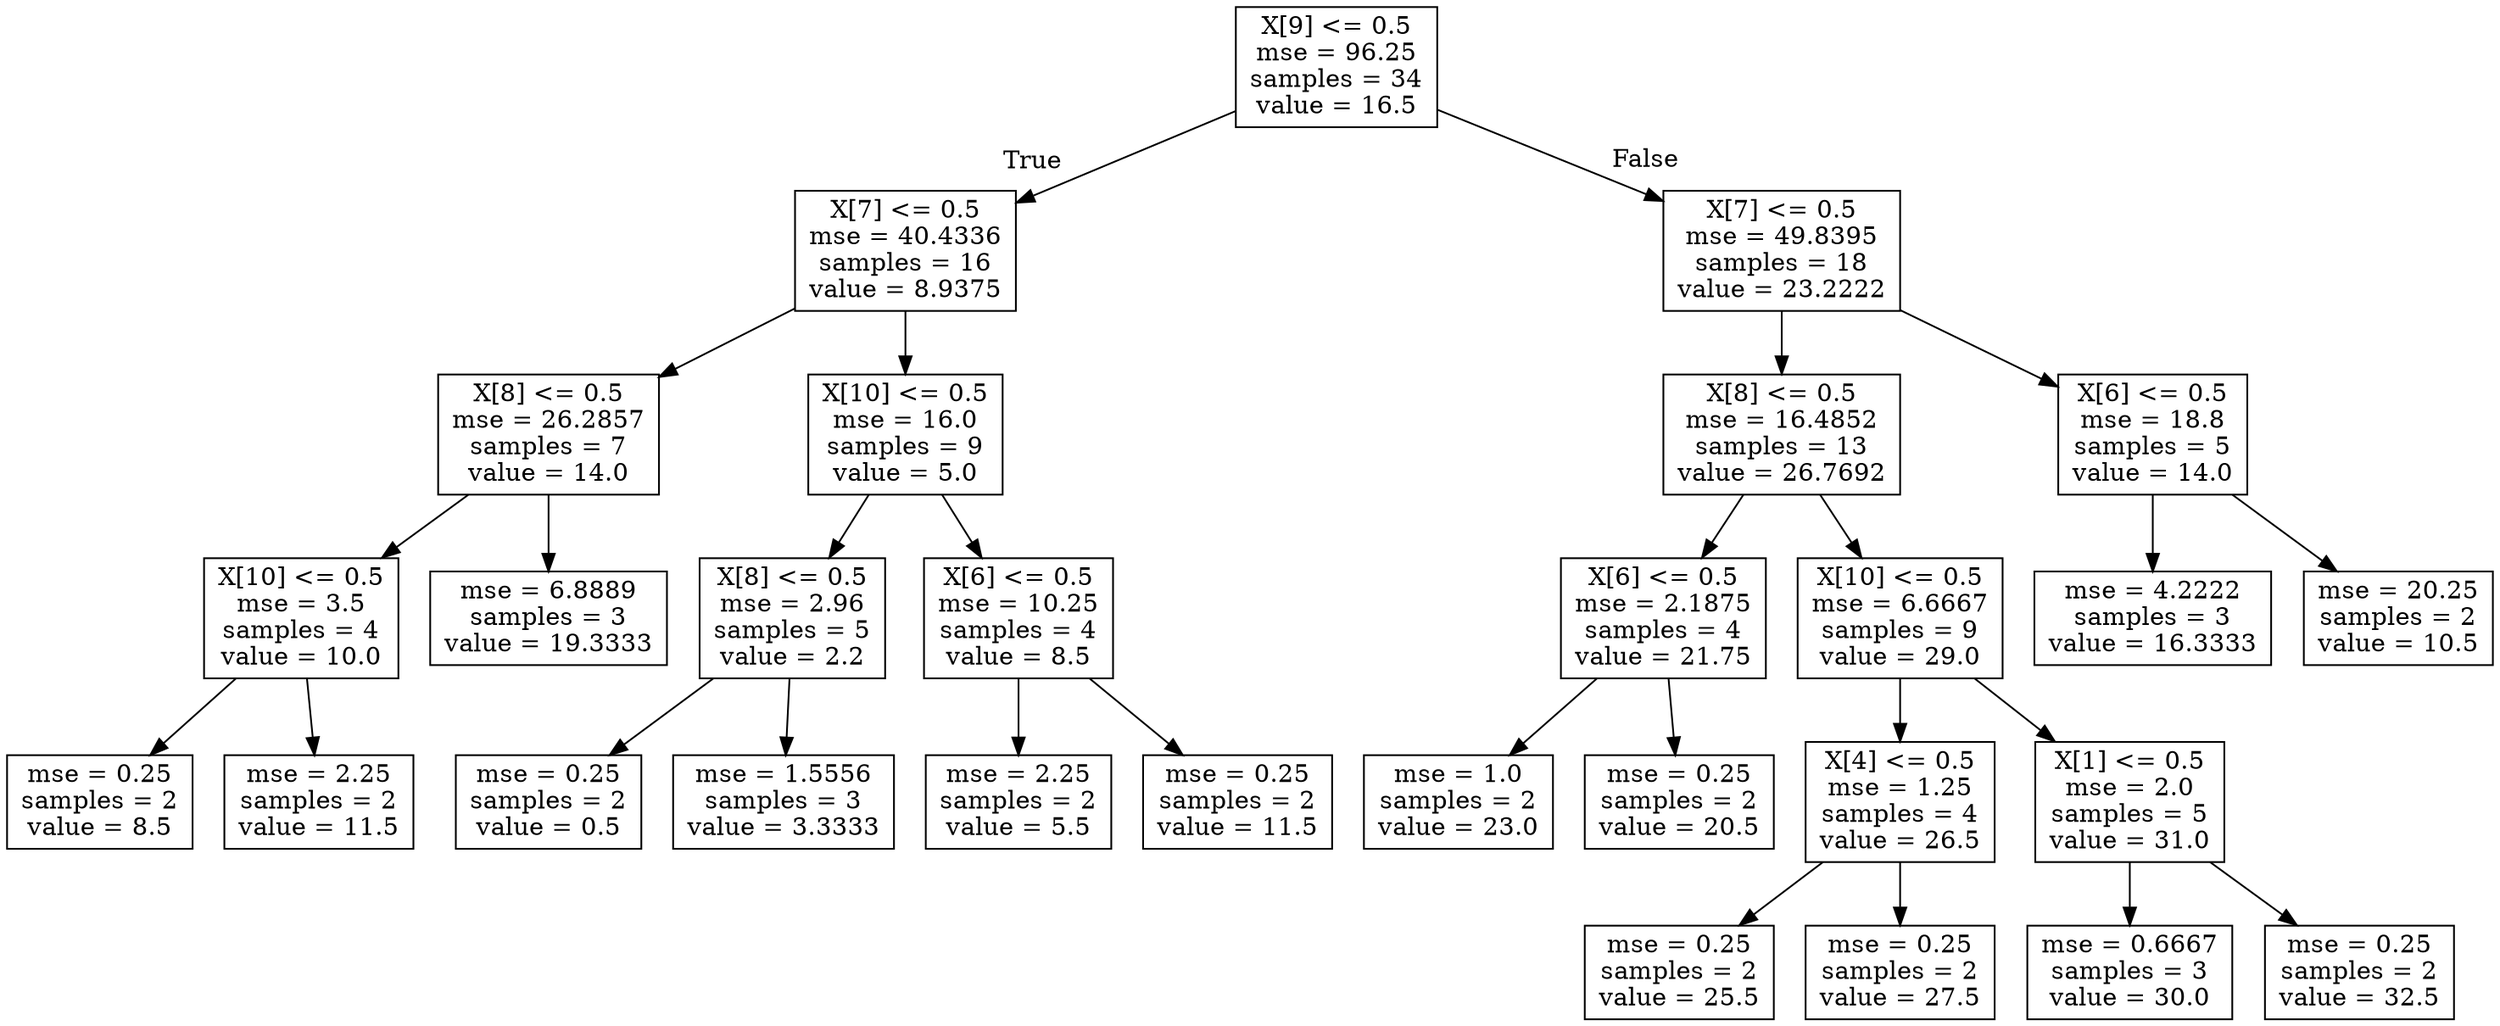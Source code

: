 digraph Tree {
node [shape=box] ;
0 [label="X[9] <= 0.5\nmse = 96.25\nsamples = 34\nvalue = 16.5"] ;
1 [label="X[7] <= 0.5\nmse = 40.4336\nsamples = 16\nvalue = 8.9375"] ;
0 -> 1 [labeldistance=2.5, labelangle=45, headlabel="True"] ;
2 [label="X[8] <= 0.5\nmse = 26.2857\nsamples = 7\nvalue = 14.0"] ;
1 -> 2 ;
3 [label="X[10] <= 0.5\nmse = 3.5\nsamples = 4\nvalue = 10.0"] ;
2 -> 3 ;
4 [label="mse = 0.25\nsamples = 2\nvalue = 8.5"] ;
3 -> 4 ;
5 [label="mse = 2.25\nsamples = 2\nvalue = 11.5"] ;
3 -> 5 ;
6 [label="mse = 6.8889\nsamples = 3\nvalue = 19.3333"] ;
2 -> 6 ;
7 [label="X[10] <= 0.5\nmse = 16.0\nsamples = 9\nvalue = 5.0"] ;
1 -> 7 ;
8 [label="X[8] <= 0.5\nmse = 2.96\nsamples = 5\nvalue = 2.2"] ;
7 -> 8 ;
9 [label="mse = 0.25\nsamples = 2\nvalue = 0.5"] ;
8 -> 9 ;
10 [label="mse = 1.5556\nsamples = 3\nvalue = 3.3333"] ;
8 -> 10 ;
11 [label="X[6] <= 0.5\nmse = 10.25\nsamples = 4\nvalue = 8.5"] ;
7 -> 11 ;
12 [label="mse = 2.25\nsamples = 2\nvalue = 5.5"] ;
11 -> 12 ;
13 [label="mse = 0.25\nsamples = 2\nvalue = 11.5"] ;
11 -> 13 ;
14 [label="X[7] <= 0.5\nmse = 49.8395\nsamples = 18\nvalue = 23.2222"] ;
0 -> 14 [labeldistance=2.5, labelangle=-45, headlabel="False"] ;
15 [label="X[8] <= 0.5\nmse = 16.4852\nsamples = 13\nvalue = 26.7692"] ;
14 -> 15 ;
16 [label="X[6] <= 0.5\nmse = 2.1875\nsamples = 4\nvalue = 21.75"] ;
15 -> 16 ;
17 [label="mse = 1.0\nsamples = 2\nvalue = 23.0"] ;
16 -> 17 ;
18 [label="mse = 0.25\nsamples = 2\nvalue = 20.5"] ;
16 -> 18 ;
19 [label="X[10] <= 0.5\nmse = 6.6667\nsamples = 9\nvalue = 29.0"] ;
15 -> 19 ;
20 [label="X[4] <= 0.5\nmse = 1.25\nsamples = 4\nvalue = 26.5"] ;
19 -> 20 ;
21 [label="mse = 0.25\nsamples = 2\nvalue = 25.5"] ;
20 -> 21 ;
22 [label="mse = 0.25\nsamples = 2\nvalue = 27.5"] ;
20 -> 22 ;
23 [label="X[1] <= 0.5\nmse = 2.0\nsamples = 5\nvalue = 31.0"] ;
19 -> 23 ;
24 [label="mse = 0.6667\nsamples = 3\nvalue = 30.0"] ;
23 -> 24 ;
25 [label="mse = 0.25\nsamples = 2\nvalue = 32.5"] ;
23 -> 25 ;
26 [label="X[6] <= 0.5\nmse = 18.8\nsamples = 5\nvalue = 14.0"] ;
14 -> 26 ;
27 [label="mse = 4.2222\nsamples = 3\nvalue = 16.3333"] ;
26 -> 27 ;
28 [label="mse = 20.25\nsamples = 2\nvalue = 10.5"] ;
26 -> 28 ;
}